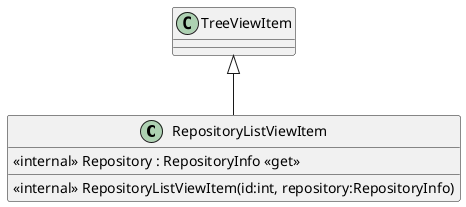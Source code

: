 @startuml
class RepositoryListViewItem {
    <<internal>> Repository : RepositoryInfo <<get>>
    <<internal>> RepositoryListViewItem(id:int, repository:RepositoryInfo)
}
TreeViewItem <|-- RepositoryListViewItem
@enduml
